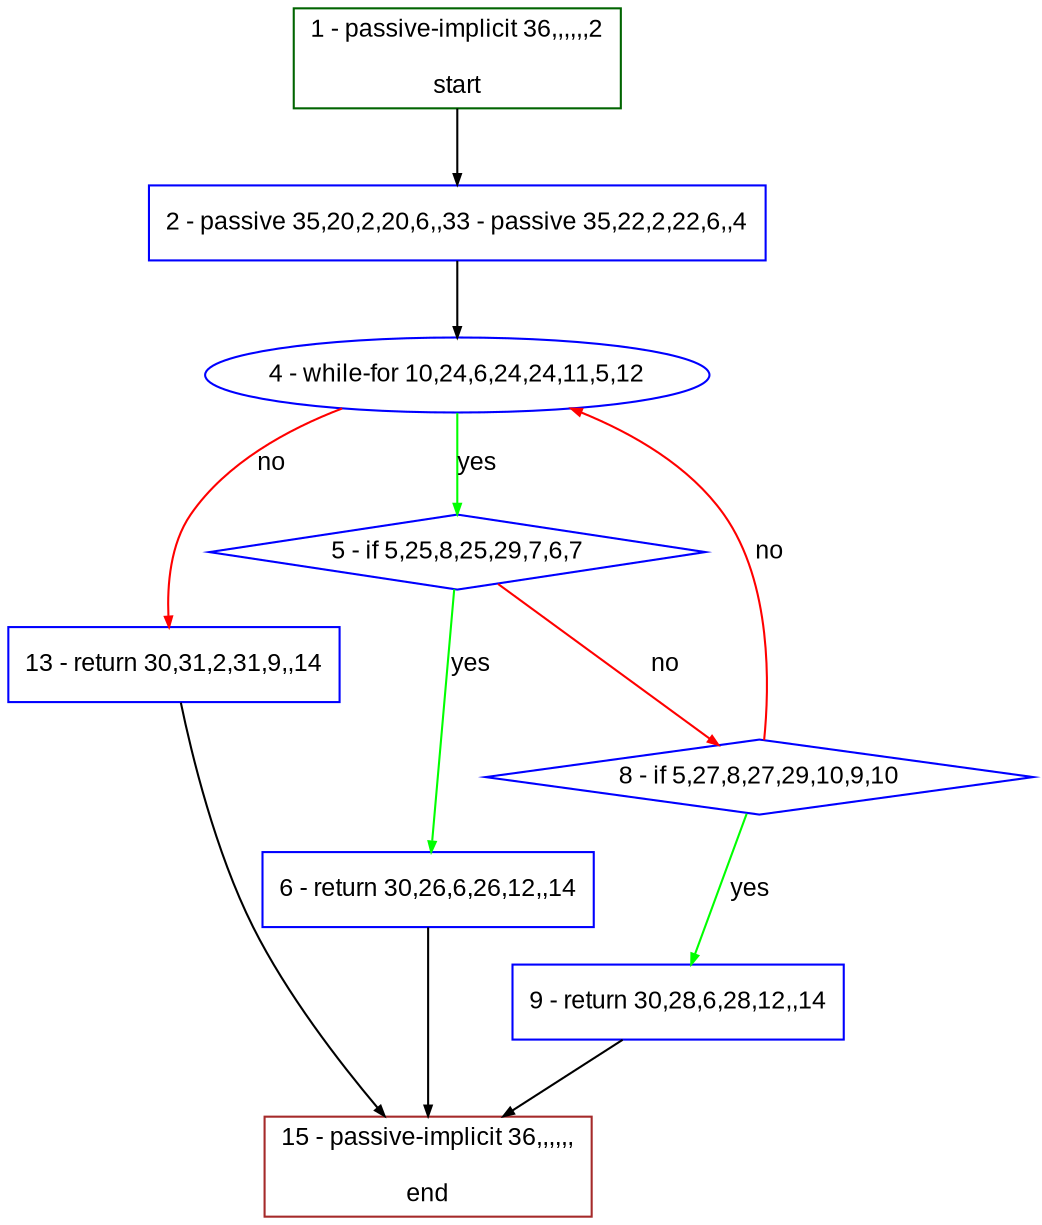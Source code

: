 digraph "" {
  graph [bgcolor="white", fillcolor="#FFFFCC", pack="true", packmode="clust", fontname="Arial", label="", fontsize="12", compound="true", style="rounded,filled"];
  node [node_initialized="no", fillcolor="white", fontname="Arial", label="", color="grey", fontsize="12", fixedsize="false", compound="true", shape="rectangle", style="filled"];
  edge [arrowtail="none", lhead="", fontcolor="black", fontname="Arial", label="", color="black", fontsize="12", arrowhead="normal", arrowsize="0.5", compound="true", ltail="", dir="forward"];
  __N1 [fillcolor="#ffffff", label="2 - passive 35,20,2,20,6,,33 - passive 35,22,2,22,6,,4", color="#0000ff", shape="box", style="filled"];
  __N2 [fillcolor="#ffffff", label="1 - passive-implicit 36,,,,,,2\n\nstart", color="#006400", shape="box", style="filled"];
  __N3 [fillcolor="#ffffff", label="4 - while-for 10,24,6,24,24,11,5,12", color="#0000ff", shape="oval", style="filled"];
  __N4 [fillcolor="#ffffff", label="5 - if 5,25,8,25,29,7,6,7", color="#0000ff", shape="diamond", style="filled"];
  __N5 [fillcolor="#ffffff", label="13 - return 30,31,2,31,9,,14", color="#0000ff", shape="box", style="filled"];
  __N6 [fillcolor="#ffffff", label="6 - return 30,26,6,26,12,,14", color="#0000ff", shape="box", style="filled"];
  __N7 [fillcolor="#ffffff", label="8 - if 5,27,8,27,29,10,9,10", color="#0000ff", shape="diamond", style="filled"];
  __N8 [fillcolor="#ffffff", label="15 - passive-implicit 36,,,,,,\n\nend", color="#a52a2a", shape="box", style="filled"];
  __N9 [fillcolor="#ffffff", label="9 - return 30,28,6,28,12,,14", color="#0000ff", shape="box", style="filled"];
  __N2 -> __N1 [arrowtail="none", color="#000000", label="", arrowhead="normal", dir="forward"];
  __N1 -> __N3 [arrowtail="none", color="#000000", label="", arrowhead="normal", dir="forward"];
  __N3 -> __N4 [arrowtail="none", color="#00ff00", label="yes", arrowhead="normal", dir="forward"];
  __N3 -> __N5 [arrowtail="none", color="#ff0000", label="no", arrowhead="normal", dir="forward"];
  __N4 -> __N6 [arrowtail="none", color="#00ff00", label="yes", arrowhead="normal", dir="forward"];
  __N4 -> __N7 [arrowtail="none", color="#ff0000", label="no", arrowhead="normal", dir="forward"];
  __N6 -> __N8 [arrowtail="none", color="#000000", label="", arrowhead="normal", dir="forward"];
  __N7 -> __N3 [arrowtail="none", color="#ff0000", label="no", arrowhead="normal", dir="forward"];
  __N7 -> __N9 [arrowtail="none", color="#00ff00", label="yes", arrowhead="normal", dir="forward"];
  __N9 -> __N8 [arrowtail="none", color="#000000", label="", arrowhead="normal", dir="forward"];
  __N5 -> __N8 [arrowtail="none", color="#000000", label="", arrowhead="normal", dir="forward"];
}
